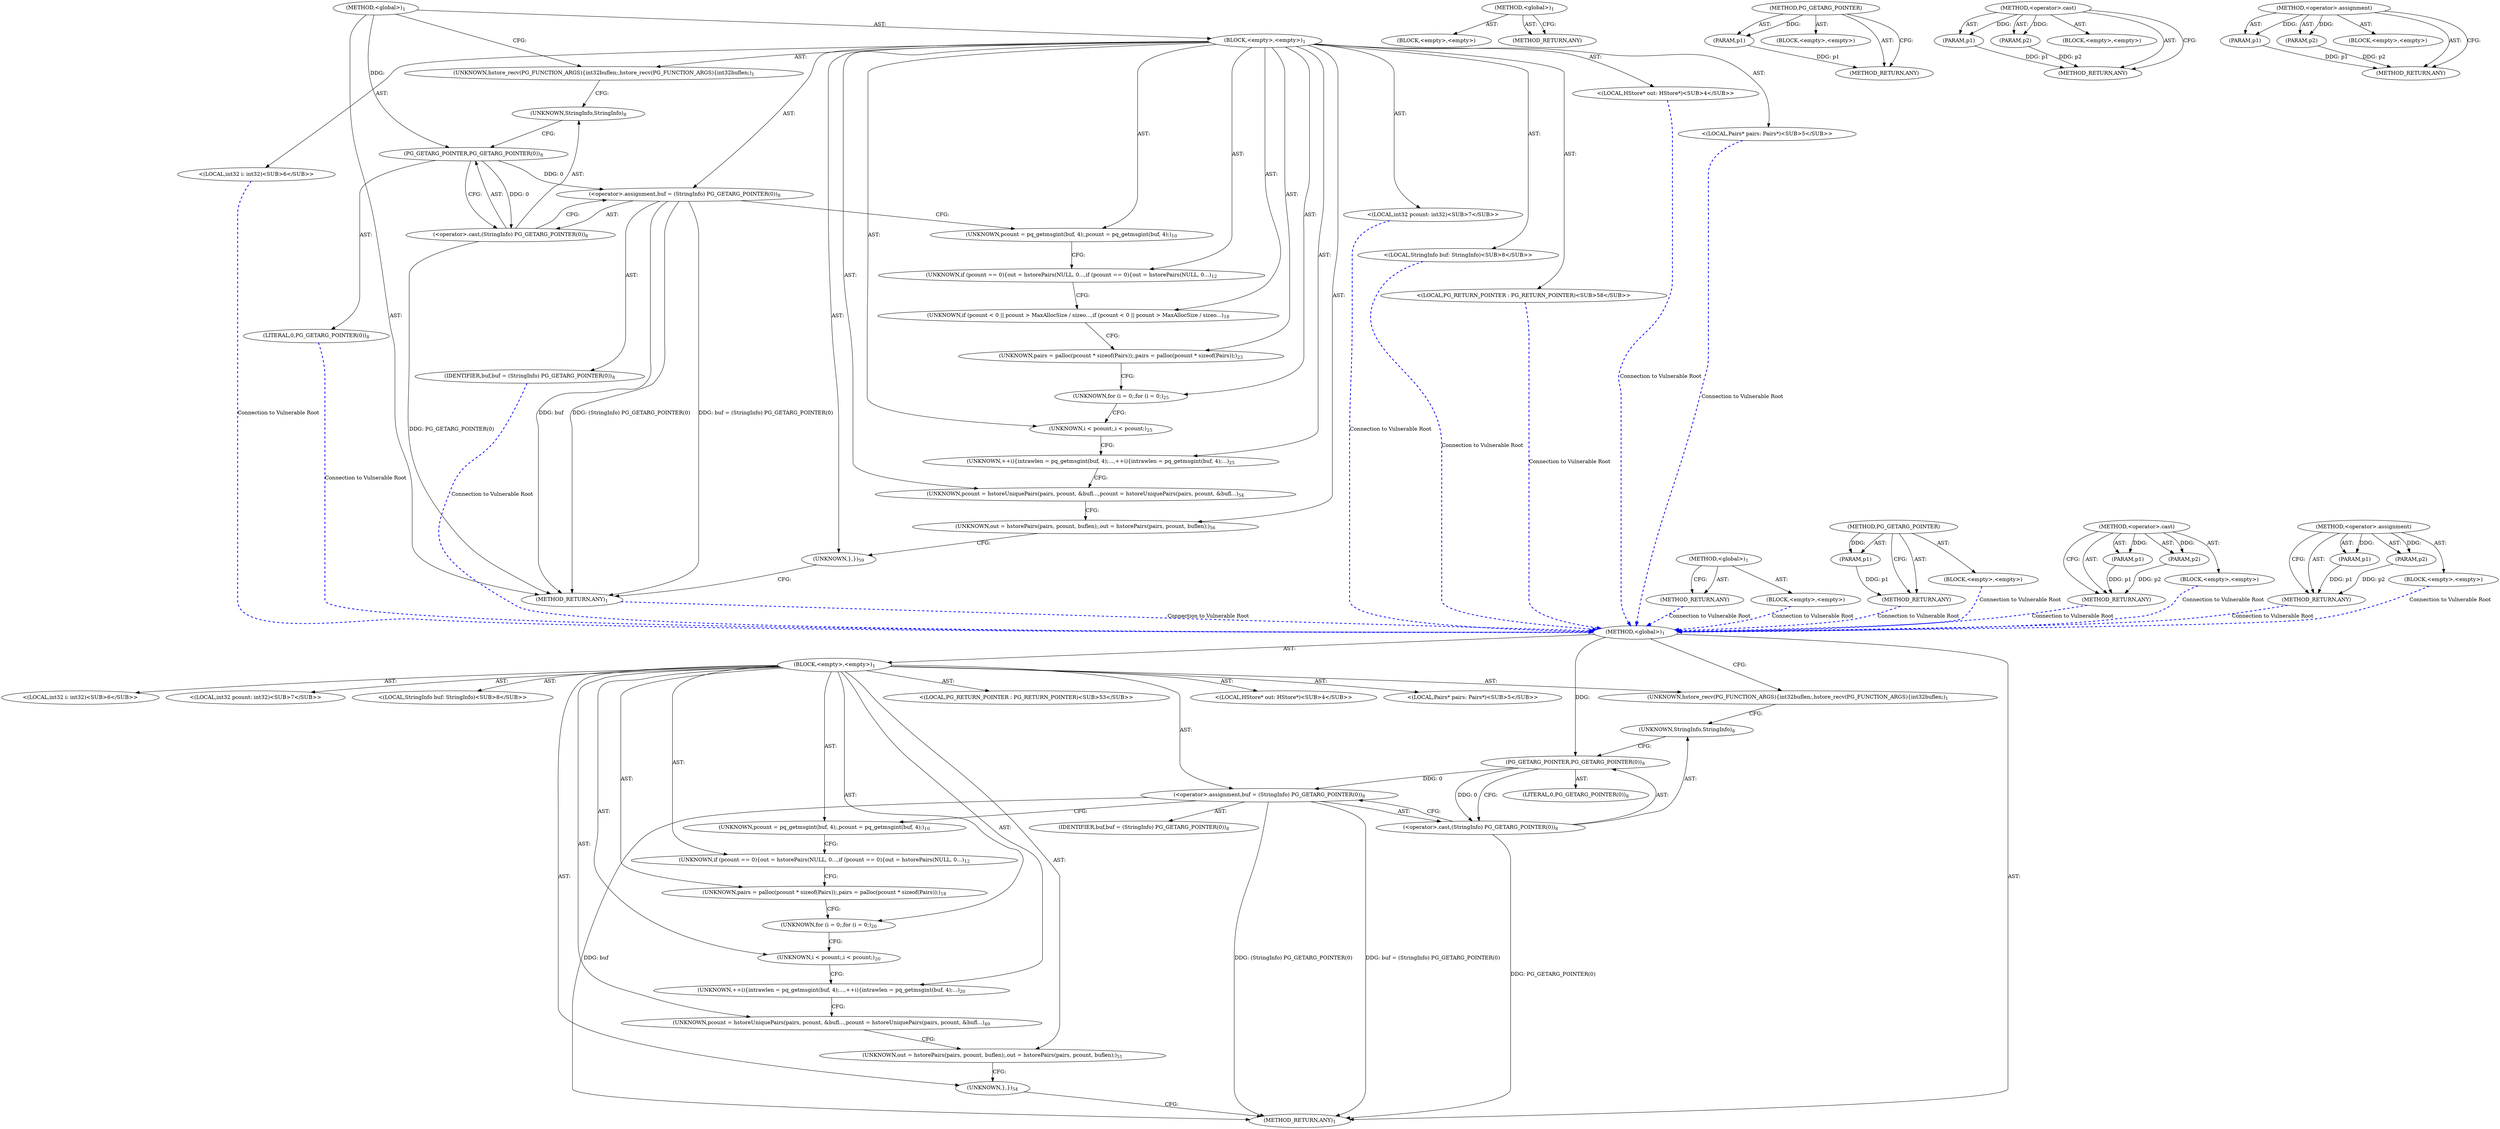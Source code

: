 digraph "&lt;operator&gt;.assignment" {
vulnerable_6 [label=<(METHOD,&lt;global&gt;)<SUB>1</SUB>>];
vulnerable_7 [label=<(BLOCK,&lt;empty&gt;,&lt;empty&gt;)<SUB>1</SUB>>];
vulnerable_8 [label=<(UNKNOWN,hstore_recv(PG_FUNCTION_ARGS)
{
	int32		buflen;,hstore_recv(PG_FUNCTION_ARGS)
{
	int32		buflen;)<SUB>1</SUB>>];
vulnerable_9 [label="<(LOCAL,HStore* out: HStore*)<SUB>4</SUB>>"];
vulnerable_10 [label="<(LOCAL,Pairs* pairs: Pairs*)<SUB>5</SUB>>"];
vulnerable_11 [label="<(LOCAL,int32 i: int32)<SUB>6</SUB>>"];
vulnerable_12 [label="<(LOCAL,int32 pcount: int32)<SUB>7</SUB>>"];
vulnerable_13 [label="<(LOCAL,StringInfo buf: StringInfo)<SUB>8</SUB>>"];
vulnerable_14 [label=<(&lt;operator&gt;.assignment,buf = (StringInfo) PG_GETARG_POINTER(0))<SUB>8</SUB>>];
vulnerable_15 [label=<(IDENTIFIER,buf,buf = (StringInfo) PG_GETARG_POINTER(0))<SUB>8</SUB>>];
vulnerable_16 [label=<(&lt;operator&gt;.cast,(StringInfo) PG_GETARG_POINTER(0))<SUB>8</SUB>>];
vulnerable_17 [label=<(UNKNOWN,StringInfo,StringInfo)<SUB>8</SUB>>];
vulnerable_18 [label=<(PG_GETARG_POINTER,PG_GETARG_POINTER(0))<SUB>8</SUB>>];
vulnerable_19 [label=<(LITERAL,0,PG_GETARG_POINTER(0))<SUB>8</SUB>>];
vulnerable_20 [label=<(UNKNOWN,pcount = pq_getmsgint(buf, 4);,pcount = pq_getmsgint(buf, 4);)<SUB>10</SUB>>];
vulnerable_21 [label=<(UNKNOWN,if (pcount == 0)
	{
		out = hstorePairs(NULL, 0...,if (pcount == 0)
	{
		out = hstorePairs(NULL, 0...)<SUB>12</SUB>>];
vulnerable_22 [label=<(UNKNOWN,pairs = palloc(pcount * sizeof(Pairs));,pairs = palloc(pcount * sizeof(Pairs));)<SUB>18</SUB>>];
vulnerable_23 [label=<(UNKNOWN,for (i = 0;,for (i = 0;)<SUB>20</SUB>>];
vulnerable_24 [label=<(UNKNOWN,i &lt; pcount;,i &lt; pcount;)<SUB>20</SUB>>];
vulnerable_25 [label=<(UNKNOWN,++i)
	{
		int			rawlen = pq_getmsgint(buf, 4);
...,++i)
	{
		int			rawlen = pq_getmsgint(buf, 4);
...)<SUB>20</SUB>>];
vulnerable_26 [label=<(UNKNOWN,pcount = hstoreUniquePairs(pairs, pcount, &amp;bufl...,pcount = hstoreUniquePairs(pairs, pcount, &amp;bufl...)<SUB>49</SUB>>];
vulnerable_27 [label=<(UNKNOWN,out = hstorePairs(pairs, pcount, buflen);,out = hstorePairs(pairs, pcount, buflen);)<SUB>51</SUB>>];
vulnerable_28 [label="<(LOCAL,PG_RETURN_POINTER : PG_RETURN_POINTER)<SUB>53</SUB>>"];
vulnerable_29 [label=<(UNKNOWN,},})<SUB>54</SUB>>];
vulnerable_30 [label=<(METHOD_RETURN,ANY)<SUB>1</SUB>>];
vulnerable_47 [label=<(METHOD,&lt;global&gt;)<SUB>1</SUB>>];
vulnerable_48 [label=<(BLOCK,&lt;empty&gt;,&lt;empty&gt;)>];
vulnerable_49 [label=<(METHOD_RETURN,ANY)>];
vulnerable_63 [label=<(METHOD,PG_GETARG_POINTER)>];
vulnerable_64 [label=<(PARAM,p1)>];
vulnerable_65 [label=<(BLOCK,&lt;empty&gt;,&lt;empty&gt;)>];
vulnerable_66 [label=<(METHOD_RETURN,ANY)>];
vulnerable_58 [label=<(METHOD,&lt;operator&gt;.cast)>];
vulnerable_59 [label=<(PARAM,p1)>];
vulnerable_60 [label=<(PARAM,p2)>];
vulnerable_61 [label=<(BLOCK,&lt;empty&gt;,&lt;empty&gt;)>];
vulnerable_62 [label=<(METHOD_RETURN,ANY)>];
vulnerable_53 [label=<(METHOD,&lt;operator&gt;.assignment)>];
vulnerable_54 [label=<(PARAM,p1)>];
vulnerable_55 [label=<(PARAM,p2)>];
vulnerable_56 [label=<(BLOCK,&lt;empty&gt;,&lt;empty&gt;)>];
vulnerable_57 [label=<(METHOD_RETURN,ANY)>];
fixed_6 [label=<(METHOD,&lt;global&gt;)<SUB>1</SUB>>];
fixed_7 [label=<(BLOCK,&lt;empty&gt;,&lt;empty&gt;)<SUB>1</SUB>>];
fixed_8 [label=<(UNKNOWN,hstore_recv(PG_FUNCTION_ARGS)
{
	int32		buflen;,hstore_recv(PG_FUNCTION_ARGS)
{
	int32		buflen;)<SUB>1</SUB>>];
fixed_9 [label="<(LOCAL,HStore* out: HStore*)<SUB>4</SUB>>"];
fixed_10 [label="<(LOCAL,Pairs* pairs: Pairs*)<SUB>5</SUB>>"];
fixed_11 [label="<(LOCAL,int32 i: int32)<SUB>6</SUB>>"];
fixed_12 [label="<(LOCAL,int32 pcount: int32)<SUB>7</SUB>>"];
fixed_13 [label="<(LOCAL,StringInfo buf: StringInfo)<SUB>8</SUB>>"];
fixed_14 [label=<(&lt;operator&gt;.assignment,buf = (StringInfo) PG_GETARG_POINTER(0))<SUB>8</SUB>>];
fixed_15 [label=<(IDENTIFIER,buf,buf = (StringInfo) PG_GETARG_POINTER(0))<SUB>8</SUB>>];
fixed_16 [label=<(&lt;operator&gt;.cast,(StringInfo) PG_GETARG_POINTER(0))<SUB>8</SUB>>];
fixed_17 [label=<(UNKNOWN,StringInfo,StringInfo)<SUB>8</SUB>>];
fixed_18 [label=<(PG_GETARG_POINTER,PG_GETARG_POINTER(0))<SUB>8</SUB>>];
fixed_19 [label=<(LITERAL,0,PG_GETARG_POINTER(0))<SUB>8</SUB>>];
fixed_20 [label=<(UNKNOWN,pcount = pq_getmsgint(buf, 4);,pcount = pq_getmsgint(buf, 4);)<SUB>10</SUB>>];
fixed_21 [label=<(UNKNOWN,if (pcount == 0)
	{
		out = hstorePairs(NULL, 0...,if (pcount == 0)
	{
		out = hstorePairs(NULL, 0...)<SUB>12</SUB>>];
fixed_22 [label=<(UNKNOWN,if (pcount &lt; 0 || pcount &gt; MaxAllocSize / sizeo...,if (pcount &lt; 0 || pcount &gt; MaxAllocSize / sizeo...)<SUB>18</SUB>>];
fixed_23 [label=<(UNKNOWN,pairs = palloc(pcount * sizeof(Pairs));,pairs = palloc(pcount * sizeof(Pairs));)<SUB>23</SUB>>];
fixed_24 [label=<(UNKNOWN,for (i = 0;,for (i = 0;)<SUB>25</SUB>>];
fixed_25 [label=<(UNKNOWN,i &lt; pcount;,i &lt; pcount;)<SUB>25</SUB>>];
fixed_26 [label=<(UNKNOWN,++i)
	{
		int			rawlen = pq_getmsgint(buf, 4);
...,++i)
	{
		int			rawlen = pq_getmsgint(buf, 4);
...)<SUB>25</SUB>>];
fixed_27 [label=<(UNKNOWN,pcount = hstoreUniquePairs(pairs, pcount, &amp;bufl...,pcount = hstoreUniquePairs(pairs, pcount, &amp;bufl...)<SUB>54</SUB>>];
fixed_28 [label=<(UNKNOWN,out = hstorePairs(pairs, pcount, buflen);,out = hstorePairs(pairs, pcount, buflen);)<SUB>56</SUB>>];
fixed_29 [label="<(LOCAL,PG_RETURN_POINTER : PG_RETURN_POINTER)<SUB>58</SUB>>"];
fixed_30 [label=<(UNKNOWN,},})<SUB>59</SUB>>];
fixed_31 [label=<(METHOD_RETURN,ANY)<SUB>1</SUB>>];
fixed_48 [label=<(METHOD,&lt;global&gt;)<SUB>1</SUB>>];
fixed_49 [label=<(BLOCK,&lt;empty&gt;,&lt;empty&gt;)>];
fixed_50 [label=<(METHOD_RETURN,ANY)>];
fixed_64 [label=<(METHOD,PG_GETARG_POINTER)>];
fixed_65 [label=<(PARAM,p1)>];
fixed_66 [label=<(BLOCK,&lt;empty&gt;,&lt;empty&gt;)>];
fixed_67 [label=<(METHOD_RETURN,ANY)>];
fixed_59 [label=<(METHOD,&lt;operator&gt;.cast)>];
fixed_60 [label=<(PARAM,p1)>];
fixed_61 [label=<(PARAM,p2)>];
fixed_62 [label=<(BLOCK,&lt;empty&gt;,&lt;empty&gt;)>];
fixed_63 [label=<(METHOD_RETURN,ANY)>];
fixed_54 [label=<(METHOD,&lt;operator&gt;.assignment)>];
fixed_55 [label=<(PARAM,p1)>];
fixed_56 [label=<(PARAM,p2)>];
fixed_57 [label=<(BLOCK,&lt;empty&gt;,&lt;empty&gt;)>];
fixed_58 [label=<(METHOD_RETURN,ANY)>];
vulnerable_6 -> vulnerable_7  [key=0, label="AST: "];
vulnerable_6 -> vulnerable_30  [key=0, label="AST: "];
vulnerable_6 -> vulnerable_8  [key=0, label="CFG: "];
vulnerable_6 -> vulnerable_18  [key=0, label="DDG: "];
vulnerable_7 -> vulnerable_8  [key=0, label="AST: "];
vulnerable_7 -> vulnerable_9  [key=0, label="AST: "];
vulnerable_7 -> vulnerable_10  [key=0, label="AST: "];
vulnerable_7 -> vulnerable_11  [key=0, label="AST: "];
vulnerable_7 -> vulnerable_12  [key=0, label="AST: "];
vulnerable_7 -> vulnerable_13  [key=0, label="AST: "];
vulnerable_7 -> vulnerable_14  [key=0, label="AST: "];
vulnerable_7 -> vulnerable_20  [key=0, label="AST: "];
vulnerable_7 -> vulnerable_21  [key=0, label="AST: "];
vulnerable_7 -> vulnerable_22  [key=0, label="AST: "];
vulnerable_7 -> vulnerable_23  [key=0, label="AST: "];
vulnerable_7 -> vulnerable_24  [key=0, label="AST: "];
vulnerable_7 -> vulnerable_25  [key=0, label="AST: "];
vulnerable_7 -> vulnerable_26  [key=0, label="AST: "];
vulnerable_7 -> vulnerable_27  [key=0, label="AST: "];
vulnerable_7 -> vulnerable_28  [key=0, label="AST: "];
vulnerable_7 -> vulnerable_29  [key=0, label="AST: "];
vulnerable_8 -> vulnerable_17  [key=0, label="CFG: "];
vulnerable_14 -> vulnerable_15  [key=0, label="AST: "];
vulnerable_14 -> vulnerable_16  [key=0, label="AST: "];
vulnerable_14 -> vulnerable_20  [key=0, label="CFG: "];
vulnerable_14 -> vulnerable_30  [key=0, label="DDG: buf"];
vulnerable_14 -> vulnerable_30  [key=1, label="DDG: (StringInfo) PG_GETARG_POINTER(0)"];
vulnerable_14 -> vulnerable_30  [key=2, label="DDG: buf = (StringInfo) PG_GETARG_POINTER(0)"];
vulnerable_16 -> vulnerable_17  [key=0, label="AST: "];
vulnerable_16 -> vulnerable_18  [key=0, label="AST: "];
vulnerable_16 -> vulnerable_14  [key=0, label="CFG: "];
vulnerable_16 -> vulnerable_30  [key=0, label="DDG: PG_GETARG_POINTER(0)"];
vulnerable_17 -> vulnerable_18  [key=0, label="CFG: "];
vulnerable_18 -> vulnerable_19  [key=0, label="AST: "];
vulnerable_18 -> vulnerable_16  [key=0, label="CFG: "];
vulnerable_18 -> vulnerable_16  [key=1, label="DDG: 0"];
vulnerable_18 -> vulnerable_14  [key=0, label="DDG: 0"];
vulnerable_20 -> vulnerable_21  [key=0, label="CFG: "];
vulnerable_21 -> vulnerable_22  [key=0, label="CFG: "];
vulnerable_22 -> vulnerable_23  [key=0, label="CFG: "];
vulnerable_23 -> vulnerable_24  [key=0, label="CFG: "];
vulnerable_24 -> vulnerable_25  [key=0, label="CFG: "];
vulnerable_25 -> vulnerable_26  [key=0, label="CFG: "];
vulnerable_26 -> vulnerable_27  [key=0, label="CFG: "];
vulnerable_27 -> vulnerable_29  [key=0, label="CFG: "];
vulnerable_29 -> vulnerable_30  [key=0, label="CFG: "];
vulnerable_47 -> vulnerable_48  [key=0, label="AST: "];
vulnerable_47 -> vulnerable_49  [key=0, label="AST: "];
vulnerable_47 -> vulnerable_49  [key=1, label="CFG: "];
vulnerable_63 -> vulnerable_64  [key=0, label="AST: "];
vulnerable_63 -> vulnerable_64  [key=1, label="DDG: "];
vulnerable_63 -> vulnerable_65  [key=0, label="AST: "];
vulnerable_63 -> vulnerable_66  [key=0, label="AST: "];
vulnerable_63 -> vulnerable_66  [key=1, label="CFG: "];
vulnerable_64 -> vulnerable_66  [key=0, label="DDG: p1"];
vulnerable_58 -> vulnerable_59  [key=0, label="AST: "];
vulnerable_58 -> vulnerable_59  [key=1, label="DDG: "];
vulnerable_58 -> vulnerable_61  [key=0, label="AST: "];
vulnerable_58 -> vulnerable_60  [key=0, label="AST: "];
vulnerable_58 -> vulnerable_60  [key=1, label="DDG: "];
vulnerable_58 -> vulnerable_62  [key=0, label="AST: "];
vulnerable_58 -> vulnerable_62  [key=1, label="CFG: "];
vulnerable_59 -> vulnerable_62  [key=0, label="DDG: p1"];
vulnerable_60 -> vulnerable_62  [key=0, label="DDG: p2"];
vulnerable_53 -> vulnerable_54  [key=0, label="AST: "];
vulnerable_53 -> vulnerable_54  [key=1, label="DDG: "];
vulnerable_53 -> vulnerable_56  [key=0, label="AST: "];
vulnerable_53 -> vulnerable_55  [key=0, label="AST: "];
vulnerable_53 -> vulnerable_55  [key=1, label="DDG: "];
vulnerable_53 -> vulnerable_57  [key=0, label="AST: "];
vulnerable_53 -> vulnerable_57  [key=1, label="CFG: "];
vulnerable_54 -> vulnerable_57  [key=0, label="DDG: p1"];
vulnerable_55 -> vulnerable_57  [key=0, label="DDG: p2"];
fixed_6 -> fixed_7  [key=0, label="AST: "];
fixed_6 -> fixed_31  [key=0, label="AST: "];
fixed_6 -> fixed_8  [key=0, label="CFG: "];
fixed_6 -> fixed_18  [key=0, label="DDG: "];
fixed_7 -> fixed_8  [key=0, label="AST: "];
fixed_7 -> fixed_9  [key=0, label="AST: "];
fixed_7 -> fixed_10  [key=0, label="AST: "];
fixed_7 -> fixed_11  [key=0, label="AST: "];
fixed_7 -> fixed_12  [key=0, label="AST: "];
fixed_7 -> fixed_13  [key=0, label="AST: "];
fixed_7 -> fixed_14  [key=0, label="AST: "];
fixed_7 -> fixed_20  [key=0, label="AST: "];
fixed_7 -> fixed_21  [key=0, label="AST: "];
fixed_7 -> fixed_22  [key=0, label="AST: "];
fixed_7 -> fixed_23  [key=0, label="AST: "];
fixed_7 -> fixed_24  [key=0, label="AST: "];
fixed_7 -> fixed_25  [key=0, label="AST: "];
fixed_7 -> fixed_26  [key=0, label="AST: "];
fixed_7 -> fixed_27  [key=0, label="AST: "];
fixed_7 -> fixed_28  [key=0, label="AST: "];
fixed_7 -> fixed_29  [key=0, label="AST: "];
fixed_7 -> fixed_30  [key=0, label="AST: "];
fixed_8 -> fixed_17  [key=0, label="CFG: "];
fixed_9 -> vulnerable_6  [color=blue, key=0, label="Connection to Vulnerable Root", penwidth="2.0", style=dashed];
fixed_10 -> vulnerable_6  [color=blue, key=0, label="Connection to Vulnerable Root", penwidth="2.0", style=dashed];
fixed_11 -> vulnerable_6  [color=blue, key=0, label="Connection to Vulnerable Root", penwidth="2.0", style=dashed];
fixed_12 -> vulnerable_6  [color=blue, key=0, label="Connection to Vulnerable Root", penwidth="2.0", style=dashed];
fixed_13 -> vulnerable_6  [color=blue, key=0, label="Connection to Vulnerable Root", penwidth="2.0", style=dashed];
fixed_14 -> fixed_15  [key=0, label="AST: "];
fixed_14 -> fixed_16  [key=0, label="AST: "];
fixed_14 -> fixed_20  [key=0, label="CFG: "];
fixed_14 -> fixed_31  [key=0, label="DDG: buf"];
fixed_14 -> fixed_31  [key=1, label="DDG: (StringInfo) PG_GETARG_POINTER(0)"];
fixed_14 -> fixed_31  [key=2, label="DDG: buf = (StringInfo) PG_GETARG_POINTER(0)"];
fixed_15 -> vulnerable_6  [color=blue, key=0, label="Connection to Vulnerable Root", penwidth="2.0", style=dashed];
fixed_16 -> fixed_17  [key=0, label="AST: "];
fixed_16 -> fixed_18  [key=0, label="AST: "];
fixed_16 -> fixed_14  [key=0, label="CFG: "];
fixed_16 -> fixed_31  [key=0, label="DDG: PG_GETARG_POINTER(0)"];
fixed_17 -> fixed_18  [key=0, label="CFG: "];
fixed_18 -> fixed_19  [key=0, label="AST: "];
fixed_18 -> fixed_16  [key=0, label="CFG: "];
fixed_18 -> fixed_16  [key=1, label="DDG: 0"];
fixed_18 -> fixed_14  [key=0, label="DDG: 0"];
fixed_19 -> vulnerable_6  [color=blue, key=0, label="Connection to Vulnerable Root", penwidth="2.0", style=dashed];
fixed_20 -> fixed_21  [key=0, label="CFG: "];
fixed_21 -> fixed_22  [key=0, label="CFG: "];
fixed_22 -> fixed_23  [key=0, label="CFG: "];
fixed_23 -> fixed_24  [key=0, label="CFG: "];
fixed_24 -> fixed_25  [key=0, label="CFG: "];
fixed_25 -> fixed_26  [key=0, label="CFG: "];
fixed_26 -> fixed_27  [key=0, label="CFG: "];
fixed_27 -> fixed_28  [key=0, label="CFG: "];
fixed_28 -> fixed_30  [key=0, label="CFG: "];
fixed_29 -> vulnerable_6  [color=blue, key=0, label="Connection to Vulnerable Root", penwidth="2.0", style=dashed];
fixed_30 -> fixed_31  [key=0, label="CFG: "];
fixed_31 -> vulnerable_6  [color=blue, key=0, label="Connection to Vulnerable Root", penwidth="2.0", style=dashed];
fixed_48 -> fixed_49  [key=0, label="AST: "];
fixed_48 -> fixed_50  [key=0, label="AST: "];
fixed_48 -> fixed_50  [key=1, label="CFG: "];
fixed_49 -> vulnerable_6  [color=blue, key=0, label="Connection to Vulnerable Root", penwidth="2.0", style=dashed];
fixed_50 -> vulnerable_6  [color=blue, key=0, label="Connection to Vulnerable Root", penwidth="2.0", style=dashed];
fixed_64 -> fixed_65  [key=0, label="AST: "];
fixed_64 -> fixed_65  [key=1, label="DDG: "];
fixed_64 -> fixed_66  [key=0, label="AST: "];
fixed_64 -> fixed_67  [key=0, label="AST: "];
fixed_64 -> fixed_67  [key=1, label="CFG: "];
fixed_65 -> fixed_67  [key=0, label="DDG: p1"];
fixed_66 -> vulnerable_6  [color=blue, key=0, label="Connection to Vulnerable Root", penwidth="2.0", style=dashed];
fixed_67 -> vulnerable_6  [color=blue, key=0, label="Connection to Vulnerable Root", penwidth="2.0", style=dashed];
fixed_59 -> fixed_60  [key=0, label="AST: "];
fixed_59 -> fixed_60  [key=1, label="DDG: "];
fixed_59 -> fixed_62  [key=0, label="AST: "];
fixed_59 -> fixed_61  [key=0, label="AST: "];
fixed_59 -> fixed_61  [key=1, label="DDG: "];
fixed_59 -> fixed_63  [key=0, label="AST: "];
fixed_59 -> fixed_63  [key=1, label="CFG: "];
fixed_60 -> fixed_63  [key=0, label="DDG: p1"];
fixed_61 -> fixed_63  [key=0, label="DDG: p2"];
fixed_62 -> vulnerable_6  [color=blue, key=0, label="Connection to Vulnerable Root", penwidth="2.0", style=dashed];
fixed_63 -> vulnerable_6  [color=blue, key=0, label="Connection to Vulnerable Root", penwidth="2.0", style=dashed];
fixed_54 -> fixed_55  [key=0, label="AST: "];
fixed_54 -> fixed_55  [key=1, label="DDG: "];
fixed_54 -> fixed_57  [key=0, label="AST: "];
fixed_54 -> fixed_56  [key=0, label="AST: "];
fixed_54 -> fixed_56  [key=1, label="DDG: "];
fixed_54 -> fixed_58  [key=0, label="AST: "];
fixed_54 -> fixed_58  [key=1, label="CFG: "];
fixed_55 -> fixed_58  [key=0, label="DDG: p1"];
fixed_56 -> fixed_58  [key=0, label="DDG: p2"];
fixed_57 -> vulnerable_6  [color=blue, key=0, label="Connection to Vulnerable Root", penwidth="2.0", style=dashed];
fixed_58 -> vulnerable_6  [color=blue, key=0, label="Connection to Vulnerable Root", penwidth="2.0", style=dashed];
}
